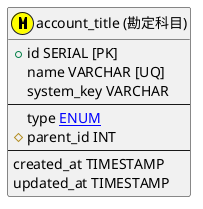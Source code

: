 @startuml "データベース仕様書"

!define MASTER  <<M, yellow>>
!define TRAN    <<T, aqua>>

entity "account_title (勘定科目)" as account_title MASTER {
  +id SERIAL [PK]
  name VARCHAR [UQ]
  system_key VARCHAR
  --
  type [[ENUM{ASSET, LIABILITY, NET_ASSET, REVENUE, EXPENSE, OTHER}]]
  #parent_id INT
  --
  created_at TIMESTAMP
  updated_at TIMESTAMP
}

' entity "accounting_journal (仕訳)" as accounting_journal TRAN {
'   +id SERIAL [PK]
'   #debit_account_id (借方勘定科目ID) INT [FK]
'   #credit_account_id (貸方勘定科目ID) INT [FK]
'   --
'   journal_date DATE
'   remarks (摘要) VARCHAR
'   amount (金額) INT
'   --
'   created_at TIMESTAMP
'   updated_at TIMESTAMP
' }
' account_title ----o{ accounting_journal

' entity "journal_schedule (定期仕訳スケジュール)" as journal_schedule MASTER {
'   +id SERIAL [PK]
'   #debit_account_id (借方勘定科目ID) INT [FK]
'   #credit_account_id (貸方勘定科目ID) INT [FK]
'   --
'   enabled (有効フラグ) BOOLEAN
'   post_date (仕訳日) INT
'   remarks (摘要) VARCHAR
'   amount (金額) INT
'   next_post_date (次の仕訳日) DATE
'   --
'   created_at TIMESTAMP
'   updated_at TIMESTAMP
' }
' account_title ----o{ journal_schedule

@enduml
